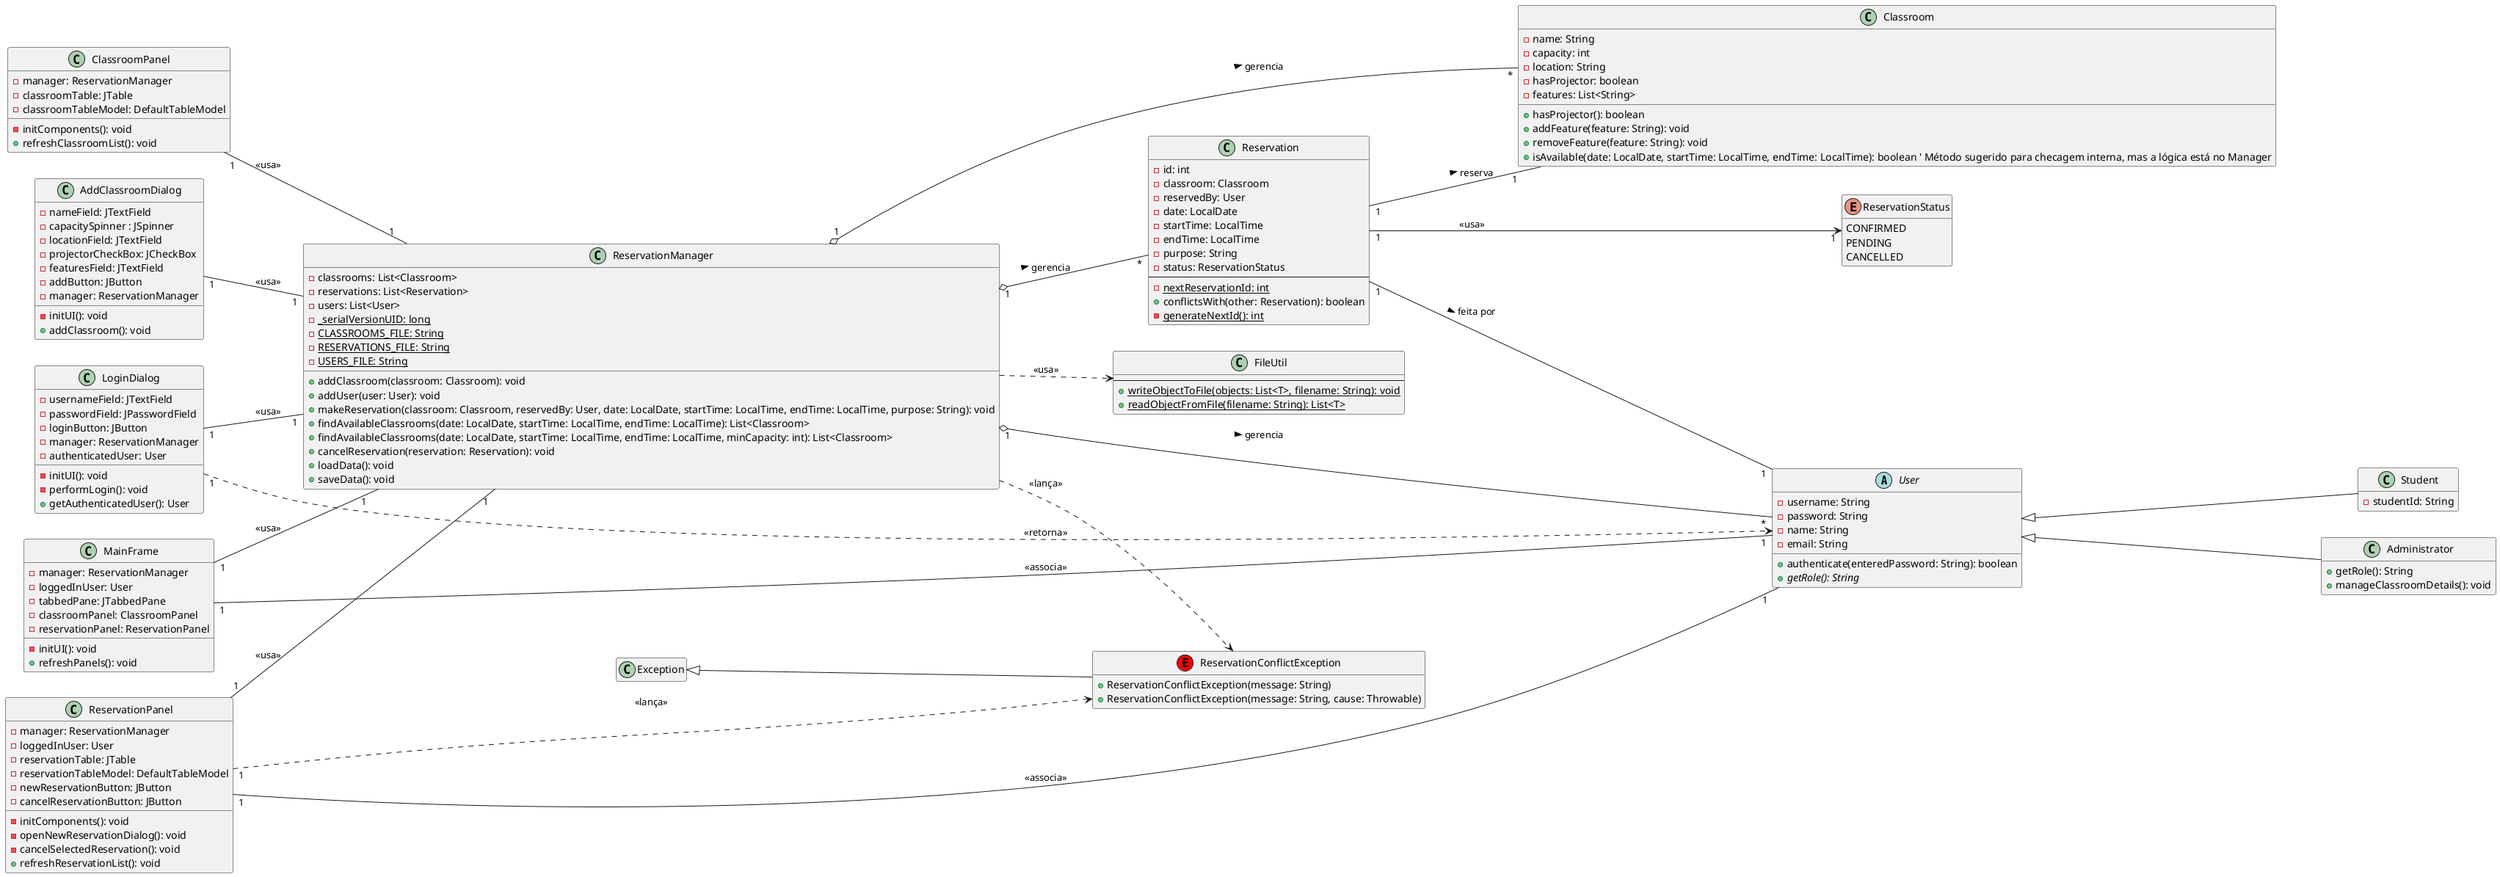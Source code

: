 @startuml diagrama_classes
' Configurações gerais para o diagrama
skinparam classAttributeIconSize 0 ' Esconde ícones de visibilidade (preferência pessoal para diagramas mais limpos)
hide empty members
left to right direction


' Classes de Modelo
abstract class User {
    - username: String
    - password: String
    - name: String
    - email: String
    + authenticate(enteredPassword: String): boolean
    {abstract} + getRole(): String
}

class Student {
    - studentId: String
}

class Administrator {
    + getRole(): String
    + manageClassroomDetails(): void
}

class Classroom {
    - name: String
    - capacity: int
    - location: String
    - hasProjector: boolean
    - features: List<String>
    + hasProjector(): boolean
    + addFeature(feature: String): void
    + removeFeature(feature: String): void
    + isAvailable(date: LocalDate, startTime: LocalTime, endTime: LocalTime): boolean ' Método sugerido para checagem interna, mas a lógica está no Manager
}

enum ReservationStatus {
    CONFIRMED
    PENDING
    CANCELLED
}

class Reservation {
    - id: int
    - classroom: Classroom
    - reservedBy: User
    - date: LocalDate
    - startTime: LocalTime
    - endTime: LocalTime
    - purpose: String
    - status: ReservationStatus
    --
    {static} - nextReservationId: int
    + conflictsWith(other: Reservation): boolean
    {static} - generateNextId(): int
}

' Classes de Gerenciamento e Utilitários
class ReservationManager {
    - classrooms: List<Classroom>
    - reservations: List<Reservation>
    - users: List<User>
    {static} - _serialVersionUID: long
    {static} - CLASSROOMS_FILE: String
    {static} - RESERVATIONS_FILE: String
    {static} - USERS_FILE: String
    + addClassroom(classroom: Classroom): void
    + addUser(user: User): void
    + makeReservation(classroom: Classroom, reservedBy: User, date: LocalDate, startTime: LocalTime, endTime: LocalTime, purpose: String): void
    + findAvailableClassrooms(date: LocalDate, startTime: LocalTime, endTime: LocalTime): List<Classroom>
    + findAvailableClassrooms(date: LocalDate, startTime: LocalTime, endTime: LocalTime, minCapacity: int): List<Classroom>
    + cancelReservation(reservation: Reservation): void
    + loadData(): void
    + saveData(): void
}

class FileUtil {
    --
    {static} + writeObjectToFile(objects: List<T>, filename: String): void
    {static} + readObjectFromFile(filename: String): List<T>
}

' Classes da GUI (representação simplificada para o diagrama de classes)
class MainFrame {
    - manager: ReservationManager
    - loggedInUser: User
    - tabbedPane: JTabbedPane
    - classroomPanel: ClassroomPanel
    - reservationPanel: ReservationPanel
    - initUI(): void
    + refreshPanels(): void
}

class LoginDialog {
    - usernameField: JTextField
    - passwordField: JPasswordField
    - loginButton: JButton
    - manager: ReservationManager
    - authenticatedUser: User
    - initUI(): void
    - performLogin(): void
    + getAuthenticatedUser(): User
}

class ClassroomPanel {
    - manager: ReservationManager
    - classroomTable: JTable
    - classroomTableModel: DefaultTableModel
    - initComponents(): void
    + refreshClassroomList(): void
}

class ReservationPanel {
    - manager: ReservationManager
    - loggedInUser: User
    - reservationTable: JTable
    - reservationTableModel: DefaultTableModel
    - newReservationButton: JButton
    - cancelReservationButton: JButton
    - initComponents(): void
    - openNewReservationDialog(): void
    - cancelSelectedReservation(): void
    + refreshReservationList(): void
}

class AddClassroomDialog {
    - nameField: JTextField
    - capacitySpinner : JSpinner
    - locationField: JTextField
    - projectorCheckBox: JCheckBox
    - featuresField: JTextField
    - addButton: JButton
    - manager: ReservationManager
    - initUI(): void
    + addClassroom(): void
}

' Classes de Exceção
class ReservationConflictException << (E,red) >> extends Exception {
    + ReservationConflictException(message: String)
    + ReservationConflictException(message: String, cause: Throwable)
}

' Relacionamentos

' Herança (Generalização)
User <|-- Student
User <|-- Administrator

' Associação (composição/agregação)
ReservationManager "1" o-- "*" Classroom : gerencia >
ReservationManager "1" o-- "*" Reservation : gerencia >
ReservationManager "1" o-- "*" User : gerencia >

Reservation "1" -- "1" Classroom : reserva >
Reservation "1" -- "1" User : feita por >
Reservation "1" --> "1" ReservationStatus : <<usa>>

' Dependência/Uso
ReservationManager ..> FileUtil : <<usa>>
ReservationManager ..> ReservationConflictException : <<lança>>

MainFrame "1" -- "1" ReservationManager : <<usa>>
MainFrame "1" -- "1" User : <<associa>>
LoginDialog "1" -- "1" ReservationManager : <<usa>>
LoginDialog "1" ..> User : <<retorna>>

ClassroomPanel "1" -- "1" ReservationManager : <<usa>>
ReservationPanel "1" -- "1" ReservationManager : <<usa>>
ReservationPanel "1" -- "1" User : <<associa>>
ReservationPanel "1" ..> ReservationConflictException : <<lança>>
AddClassroomDialog "1" -- "1" ReservationManager : <<usa>>


@enduml